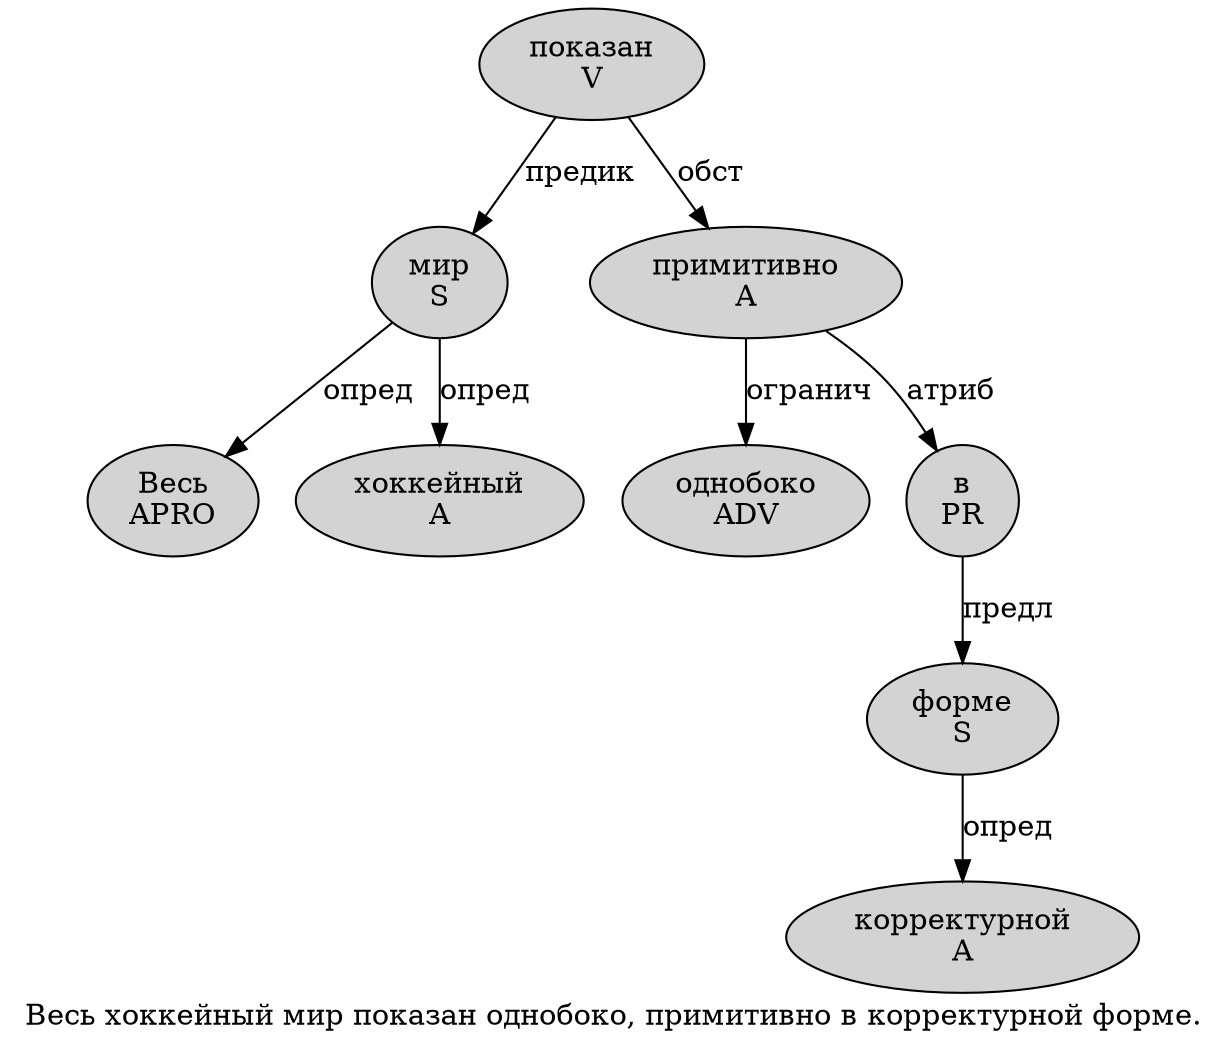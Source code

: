 digraph SENTENCE_3541 {
	graph [label="Весь хоккейный мир показан однобоко, примитивно в корректурной форме."]
	node [style=filled]
		0 [label="Весь
APRO" color="" fillcolor=lightgray penwidth=1 shape=ellipse]
		1 [label="хоккейный
A" color="" fillcolor=lightgray penwidth=1 shape=ellipse]
		2 [label="мир
S" color="" fillcolor=lightgray penwidth=1 shape=ellipse]
		3 [label="показан
V" color="" fillcolor=lightgray penwidth=1 shape=ellipse]
		4 [label="однобоко
ADV" color="" fillcolor=lightgray penwidth=1 shape=ellipse]
		6 [label="примитивно
A" color="" fillcolor=lightgray penwidth=1 shape=ellipse]
		7 [label="в
PR" color="" fillcolor=lightgray penwidth=1 shape=ellipse]
		8 [label="корректурной
A" color="" fillcolor=lightgray penwidth=1 shape=ellipse]
		9 [label="форме
S" color="" fillcolor=lightgray penwidth=1 shape=ellipse]
			2 -> 0 [label="опред"]
			2 -> 1 [label="опред"]
			9 -> 8 [label="опред"]
			7 -> 9 [label="предл"]
			6 -> 4 [label="огранич"]
			6 -> 7 [label="атриб"]
			3 -> 2 [label="предик"]
			3 -> 6 [label="обст"]
}